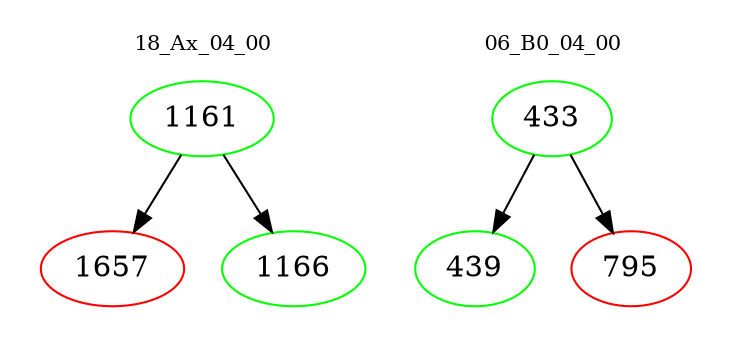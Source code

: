 digraph{
subgraph cluster_0 {
color = white
label = "18_Ax_04_00";
fontsize=10;
T0_1161 [label="1161", color="green"]
T0_1161 -> T0_1657 [color="black"]
T0_1657 [label="1657", color="red"]
T0_1161 -> T0_1166 [color="black"]
T0_1166 [label="1166", color="green"]
}
subgraph cluster_1 {
color = white
label = "06_B0_04_00";
fontsize=10;
T1_433 [label="433", color="green"]
T1_433 -> T1_439 [color="black"]
T1_439 [label="439", color="green"]
T1_433 -> T1_795 [color="black"]
T1_795 [label="795", color="red"]
}
}

